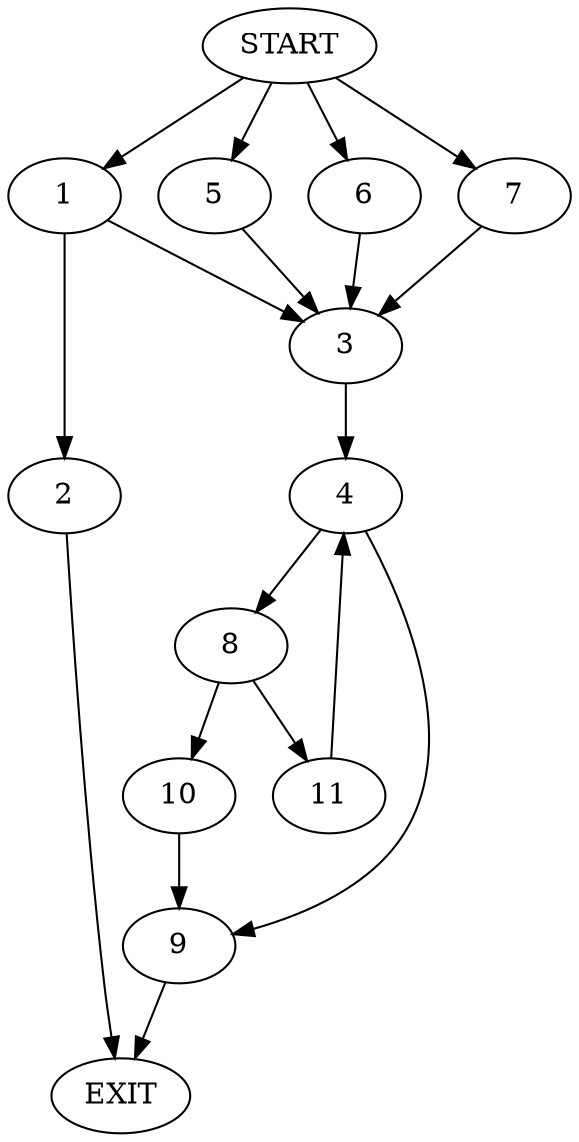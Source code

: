 digraph {
0 [label="START"]
12 [label="EXIT"]
0 -> 1
1 -> 2
1 -> 3
3 -> 4
2 -> 12
0 -> 5
5 -> 3
0 -> 6
6 -> 3
0 -> 7
7 -> 3
4 -> 8
4 -> 9
9 -> 12
8 -> 10
8 -> 11
10 -> 9
11 -> 4
}
